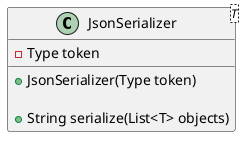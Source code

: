 @startuml
'https://plantuml.com/class-diagram

class JsonSerializer<T> {
    -Type token

    +JsonSerializer(Type token)

    +String serialize(List<T> objects)
}
@enduml
